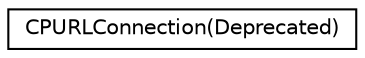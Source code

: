 digraph "Graphical Class Hierarchy"
{
  edge [fontname="Helvetica",fontsize="10",labelfontname="Helvetica",labelfontsize="10"];
  node [fontname="Helvetica",fontsize="10",shape=record];
  rankdir="LR";
  Node1 [label="CPURLConnection(Deprecated)",height=0.2,width=0.4,color="black", fillcolor="white", style="filled",URL="$category_c_p_u_r_l_connection_07_deprecated_08.html"];
}
